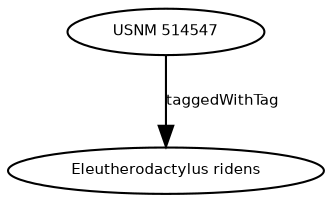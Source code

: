 digraph G {
size="3,3";
node [fontsize=7, fontname="Helvetica"];
edge [fontsize=7, fontname="Helvetica"];
node0 [label="Eleutherodactylus ridens", width=0.27433100247,height=0.27433100247];
node1 [label="USNM 514547", width=0.27433100247,height=0.27433100247];
node1 -> node0 [label="taggedWithTag"];
}

